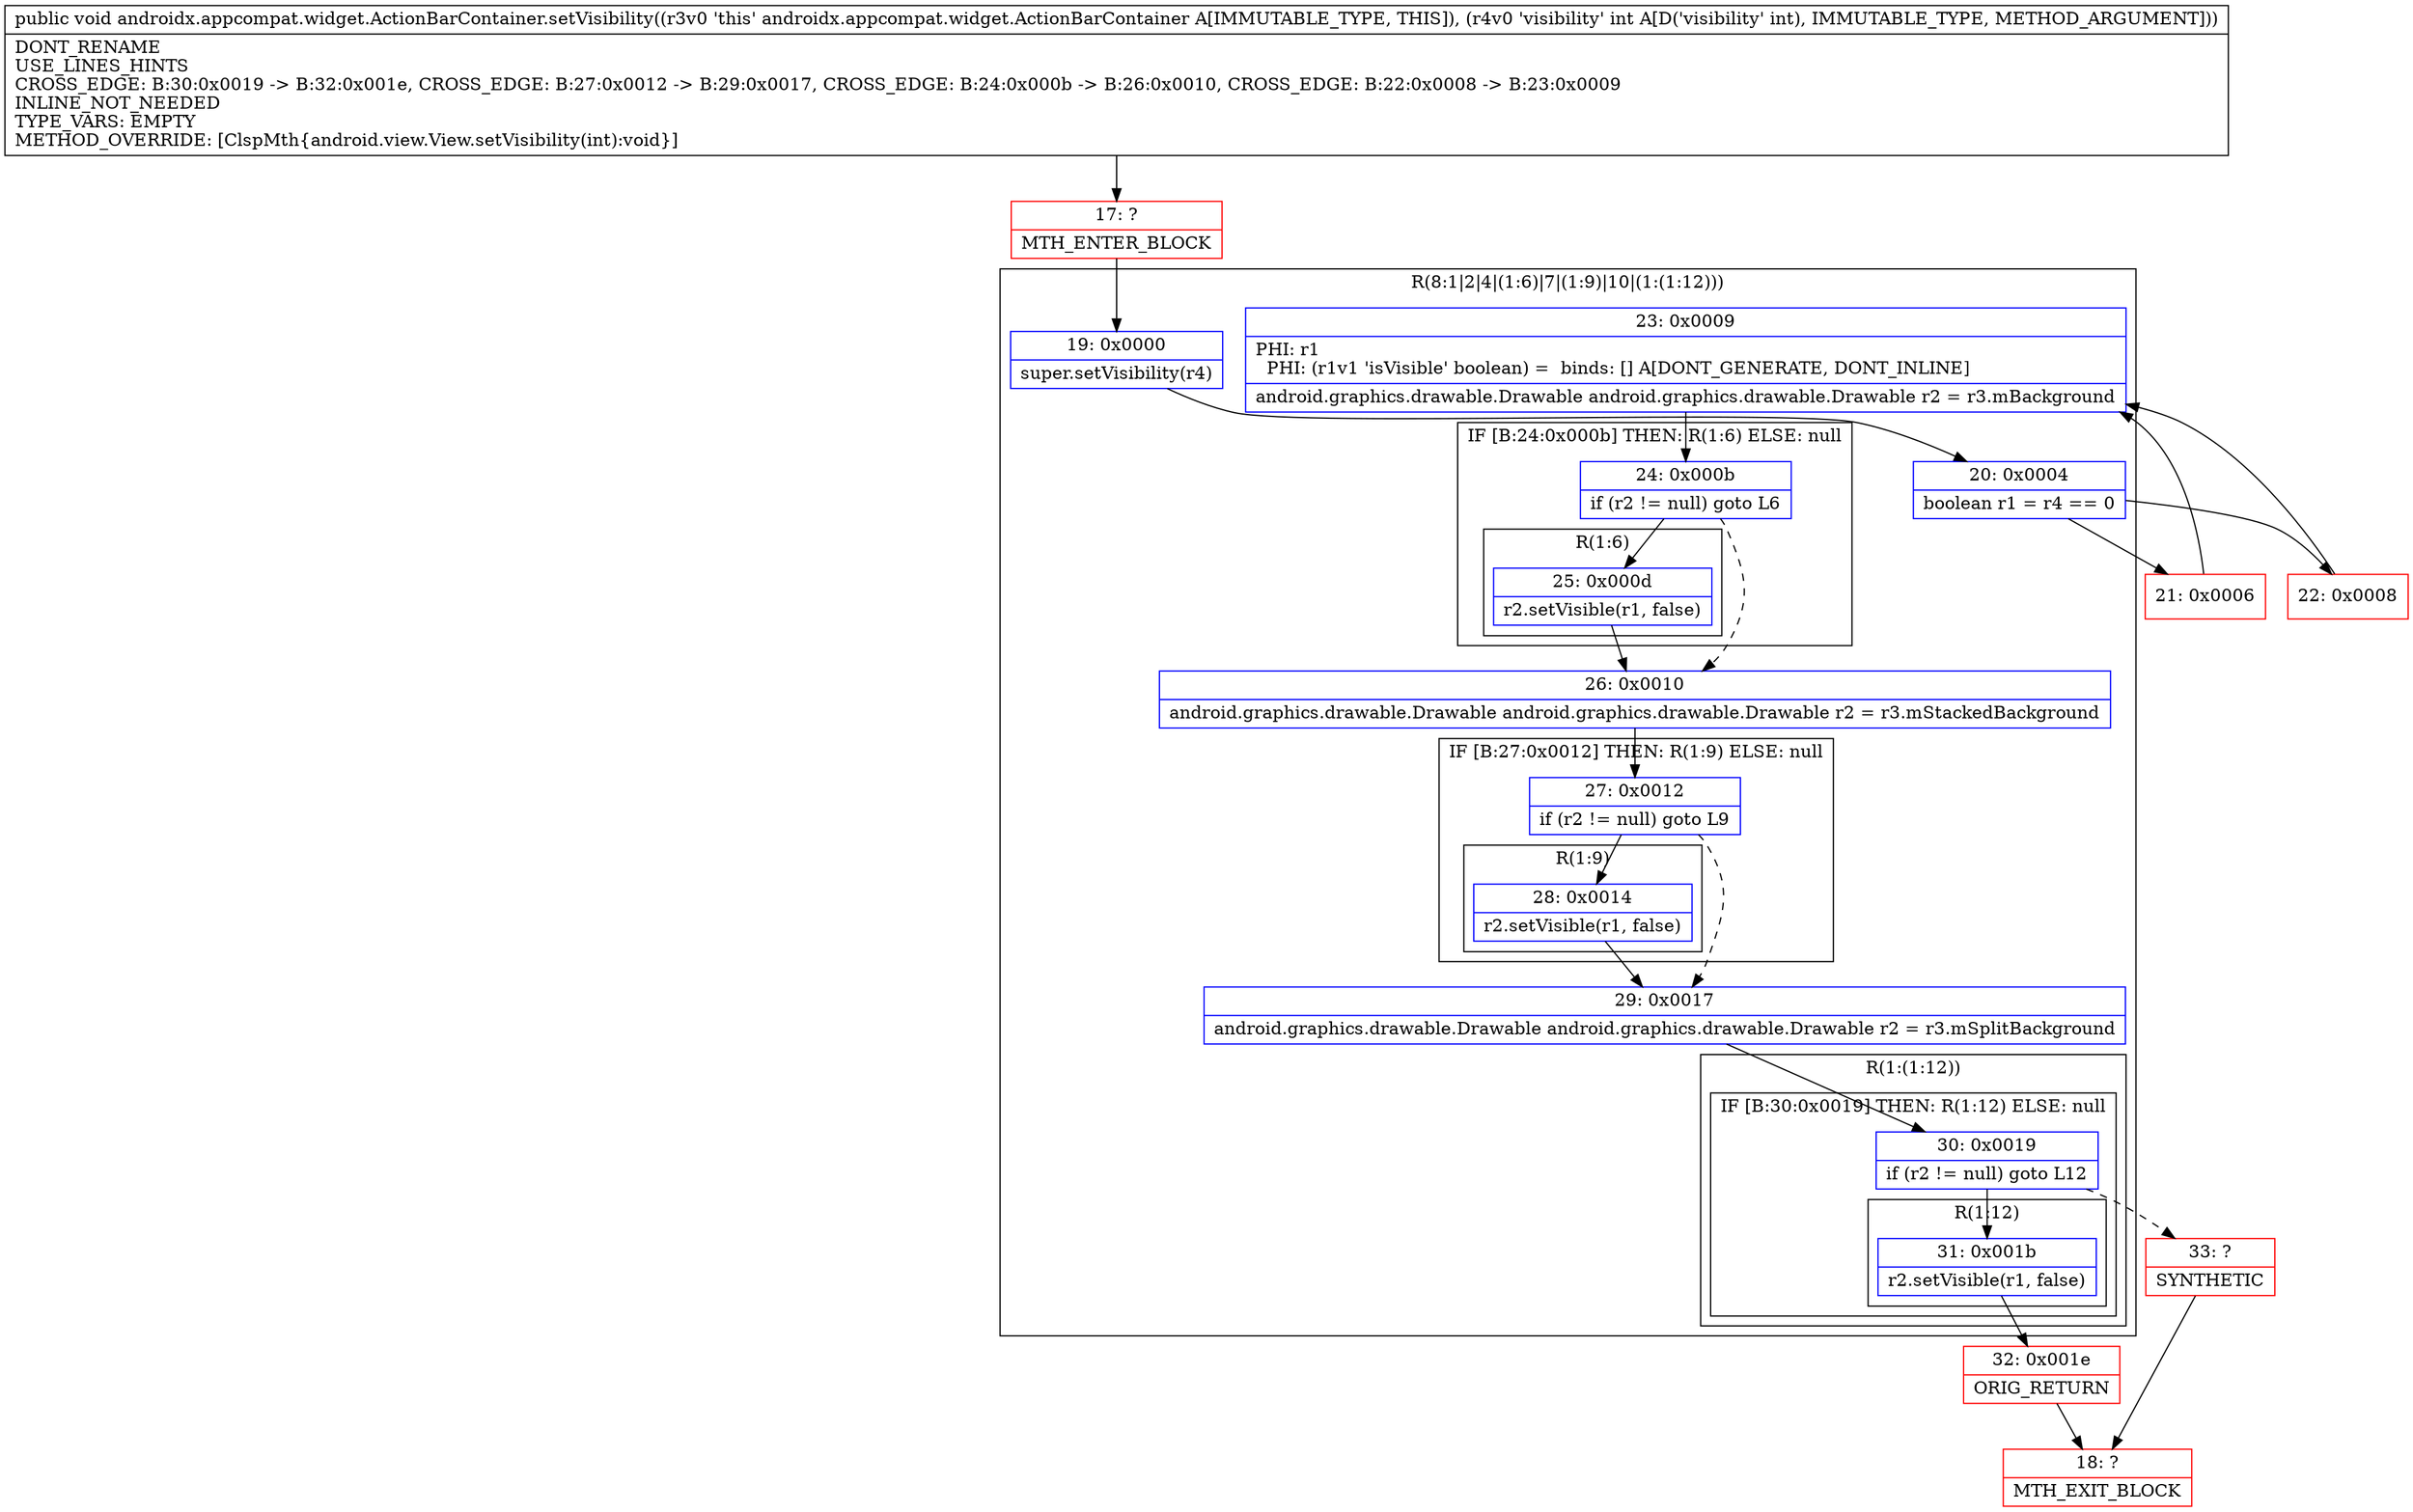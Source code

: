 digraph "CFG forandroidx.appcompat.widget.ActionBarContainer.setVisibility(I)V" {
subgraph cluster_Region_568307993 {
label = "R(8:1|2|4|(1:6)|7|(1:9)|10|(1:(1:12)))";
node [shape=record,color=blue];
Node_19 [shape=record,label="{19\:\ 0x0000|super.setVisibility(r4)\l}"];
Node_20 [shape=record,label="{20\:\ 0x0004|boolean r1 = r4 == 0\l}"];
Node_23 [shape=record,label="{23\:\ 0x0009|PHI: r1 \l  PHI: (r1v1 'isVisible' boolean) =  binds: [] A[DONT_GENERATE, DONT_INLINE]\l|android.graphics.drawable.Drawable android.graphics.drawable.Drawable r2 = r3.mBackground\l}"];
subgraph cluster_IfRegion_61661605 {
label = "IF [B:24:0x000b] THEN: R(1:6) ELSE: null";
node [shape=record,color=blue];
Node_24 [shape=record,label="{24\:\ 0x000b|if (r2 != null) goto L6\l}"];
subgraph cluster_Region_583428919 {
label = "R(1:6)";
node [shape=record,color=blue];
Node_25 [shape=record,label="{25\:\ 0x000d|r2.setVisible(r1, false)\l}"];
}
}
Node_26 [shape=record,label="{26\:\ 0x0010|android.graphics.drawable.Drawable android.graphics.drawable.Drawable r2 = r3.mStackedBackground\l}"];
subgraph cluster_IfRegion_304262452 {
label = "IF [B:27:0x0012] THEN: R(1:9) ELSE: null";
node [shape=record,color=blue];
Node_27 [shape=record,label="{27\:\ 0x0012|if (r2 != null) goto L9\l}"];
subgraph cluster_Region_143110376 {
label = "R(1:9)";
node [shape=record,color=blue];
Node_28 [shape=record,label="{28\:\ 0x0014|r2.setVisible(r1, false)\l}"];
}
}
Node_29 [shape=record,label="{29\:\ 0x0017|android.graphics.drawable.Drawable android.graphics.drawable.Drawable r2 = r3.mSplitBackground\l}"];
subgraph cluster_Region_1902342693 {
label = "R(1:(1:12))";
node [shape=record,color=blue];
subgraph cluster_IfRegion_655843176 {
label = "IF [B:30:0x0019] THEN: R(1:12) ELSE: null";
node [shape=record,color=blue];
Node_30 [shape=record,label="{30\:\ 0x0019|if (r2 != null) goto L12\l}"];
subgraph cluster_Region_1604830257 {
label = "R(1:12)";
node [shape=record,color=blue];
Node_31 [shape=record,label="{31\:\ 0x001b|r2.setVisible(r1, false)\l}"];
}
}
}
}
Node_17 [shape=record,color=red,label="{17\:\ ?|MTH_ENTER_BLOCK\l}"];
Node_21 [shape=record,color=red,label="{21\:\ 0x0006}"];
Node_32 [shape=record,color=red,label="{32\:\ 0x001e|ORIG_RETURN\l}"];
Node_18 [shape=record,color=red,label="{18\:\ ?|MTH_EXIT_BLOCK\l}"];
Node_33 [shape=record,color=red,label="{33\:\ ?|SYNTHETIC\l}"];
Node_22 [shape=record,color=red,label="{22\:\ 0x0008}"];
MethodNode[shape=record,label="{public void androidx.appcompat.widget.ActionBarContainer.setVisibility((r3v0 'this' androidx.appcompat.widget.ActionBarContainer A[IMMUTABLE_TYPE, THIS]), (r4v0 'visibility' int A[D('visibility' int), IMMUTABLE_TYPE, METHOD_ARGUMENT]))  | DONT_RENAME\lUSE_LINES_HINTS\lCROSS_EDGE: B:30:0x0019 \-\> B:32:0x001e, CROSS_EDGE: B:27:0x0012 \-\> B:29:0x0017, CROSS_EDGE: B:24:0x000b \-\> B:26:0x0010, CROSS_EDGE: B:22:0x0008 \-\> B:23:0x0009\lINLINE_NOT_NEEDED\lTYPE_VARS: EMPTY\lMETHOD_OVERRIDE: [ClspMth\{android.view.View.setVisibility(int):void\}]\l}"];
MethodNode -> Node_17;Node_19 -> Node_20;
Node_20 -> Node_21;
Node_20 -> Node_22;
Node_23 -> Node_24;
Node_24 -> Node_25;
Node_24 -> Node_26[style=dashed];
Node_25 -> Node_26;
Node_26 -> Node_27;
Node_27 -> Node_28;
Node_27 -> Node_29[style=dashed];
Node_28 -> Node_29;
Node_29 -> Node_30;
Node_30 -> Node_31;
Node_30 -> Node_33[style=dashed];
Node_31 -> Node_32;
Node_17 -> Node_19;
Node_21 -> Node_23;
Node_32 -> Node_18;
Node_33 -> Node_18;
Node_22 -> Node_23;
}

